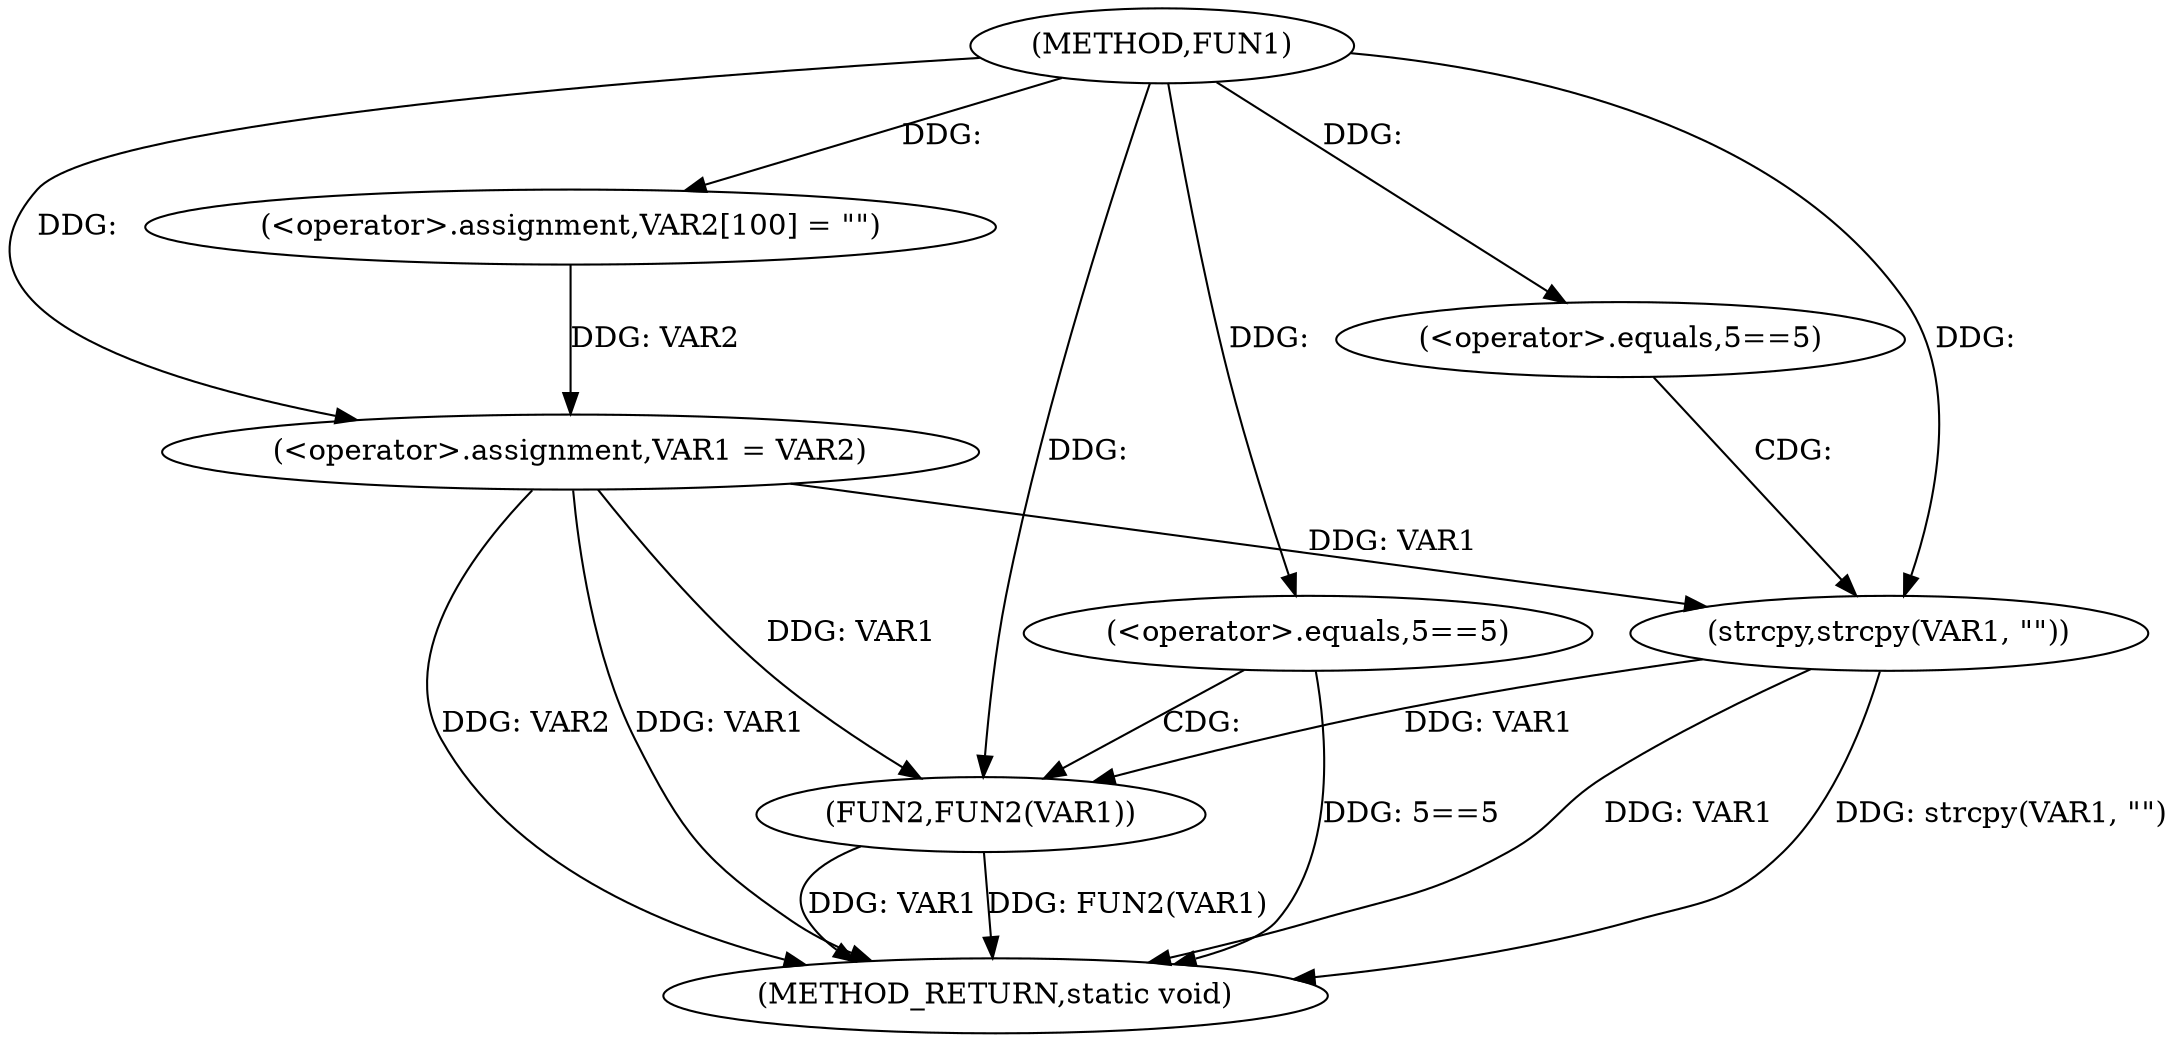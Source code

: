 digraph FUN1 {  
"1000100" [label = "(METHOD,FUN1)" ]
"1000125" [label = "(METHOD_RETURN,static void)" ]
"1000104" [label = "(<operator>.assignment,VAR2[100] = \"\")" ]
"1000107" [label = "(<operator>.assignment,VAR1 = VAR2)" ]
"1000111" [label = "(<operator>.equals,5==5)" ]
"1000115" [label = "(strcpy,strcpy(VAR1, \"\"))" ]
"1000119" [label = "(<operator>.equals,5==5)" ]
"1000123" [label = "(FUN2,FUN2(VAR1))" ]
  "1000107" -> "1000125"  [ label = "DDG: VAR1"] 
  "1000123" -> "1000125"  [ label = "DDG: FUN2(VAR1)"] 
  "1000115" -> "1000125"  [ label = "DDG: strcpy(VAR1, \"\")"] 
  "1000119" -> "1000125"  [ label = "DDG: 5==5"] 
  "1000115" -> "1000125"  [ label = "DDG: VAR1"] 
  "1000107" -> "1000125"  [ label = "DDG: VAR2"] 
  "1000123" -> "1000125"  [ label = "DDG: VAR1"] 
  "1000100" -> "1000104"  [ label = "DDG: "] 
  "1000104" -> "1000107"  [ label = "DDG: VAR2"] 
  "1000100" -> "1000107"  [ label = "DDG: "] 
  "1000100" -> "1000111"  [ label = "DDG: "] 
  "1000107" -> "1000115"  [ label = "DDG: VAR1"] 
  "1000100" -> "1000115"  [ label = "DDG: "] 
  "1000100" -> "1000119"  [ label = "DDG: "] 
  "1000107" -> "1000123"  [ label = "DDG: VAR1"] 
  "1000115" -> "1000123"  [ label = "DDG: VAR1"] 
  "1000100" -> "1000123"  [ label = "DDG: "] 
  "1000111" -> "1000115"  [ label = "CDG: "] 
  "1000119" -> "1000123"  [ label = "CDG: "] 
}
